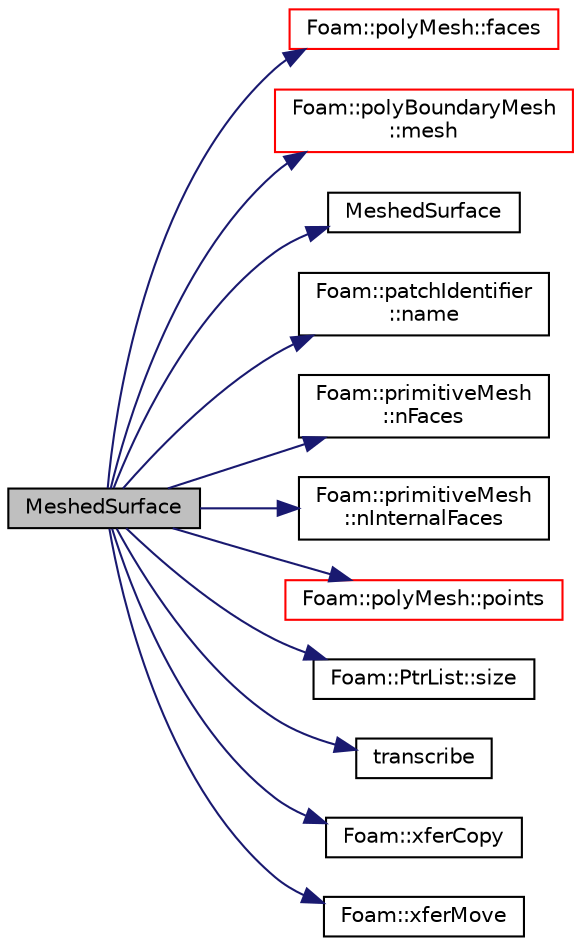 digraph "MeshedSurface"
{
  bgcolor="transparent";
  edge [fontname="Helvetica",fontsize="10",labelfontname="Helvetica",labelfontsize="10"];
  node [fontname="Helvetica",fontsize="10",shape=record];
  rankdir="LR";
  Node1 [label="MeshedSurface",height=0.2,width=0.4,color="black", fillcolor="grey75", style="filled", fontcolor="black"];
  Node1 -> Node2 [color="midnightblue",fontsize="10",style="solid",fontname="Helvetica"];
  Node2 [label="Foam::polyMesh::faces",height=0.2,width=0.4,color="red",URL="$a01917.html#a4434536d50d4c14116249da802a1e2b2",tooltip="Return raw faces. "];
  Node1 -> Node3 [color="midnightblue",fontsize="10",style="solid",fontname="Helvetica"];
  Node3 [label="Foam::polyBoundaryMesh\l::mesh",height=0.2,width=0.4,color="red",URL="$a01911.html#aa51573bc757d5d5bb058db0464886447",tooltip="Return the mesh reference. "];
  Node1 -> Node4 [color="midnightblue",fontsize="10",style="solid",fontname="Helvetica"];
  Node4 [label="MeshedSurface",height=0.2,width=0.4,color="black",URL="$a01464.html#a37262d2774b13ed52befff60995513b7",tooltip="Construct null. "];
  Node1 -> Node5 [color="midnightblue",fontsize="10",style="solid",fontname="Helvetica"];
  Node5 [label="Foam::patchIdentifier\l::name",height=0.2,width=0.4,color="black",URL="$a01800.html#a75b72488d2e82151b025744974919d5d",tooltip="Return name. "];
  Node1 -> Node6 [color="midnightblue",fontsize="10",style="solid",fontname="Helvetica"];
  Node6 [label="Foam::primitiveMesh\l::nFaces",height=0.2,width=0.4,color="black",URL="$a01969.html#a9be088de373a98524a153de7da0e92e8"];
  Node1 -> Node7 [color="midnightblue",fontsize="10",style="solid",fontname="Helvetica"];
  Node7 [label="Foam::primitiveMesh\l::nInternalFaces",height=0.2,width=0.4,color="black",URL="$a01969.html#aa1eec60bd258a70018b8ffda0dced7bb"];
  Node1 -> Node8 [color="midnightblue",fontsize="10",style="solid",fontname="Helvetica"];
  Node8 [label="Foam::polyMesh::points",height=0.2,width=0.4,color="red",URL="$a01917.html#a084ae534298576408f063a6b3b820959",tooltip="Return raw points. "];
  Node1 -> Node9 [color="midnightblue",fontsize="10",style="solid",fontname="Helvetica"];
  Node9 [label="Foam::PtrList::size",height=0.2,width=0.4,color="black",URL="$a02033.html#a723361dc2020160f5492e8fe2d09fa44",tooltip="Return the number of elements in the PtrList. "];
  Node1 -> Node10 [color="midnightblue",fontsize="10",style="solid",fontname="Helvetica"];
  Node10 [label="transcribe",height=0.2,width=0.4,color="black",URL="$a01464.html#a2421a74b7037fa2e703e56321c0f1d7e",tooltip="Transfer points/zones and transcribe face -> triFace. "];
  Node1 -> Node11 [color="midnightblue",fontsize="10",style="solid",fontname="Helvetica"];
  Node11 [label="Foam::xferCopy",height=0.2,width=0.4,color="black",URL="$a10733.html#a9304dc7c64f975ca4e54b1d6610de4d1",tooltip="Construct by copying the contents of the arg. "];
  Node1 -> Node12 [color="midnightblue",fontsize="10",style="solid",fontname="Helvetica"];
  Node12 [label="Foam::xferMove",height=0.2,width=0.4,color="black",URL="$a10733.html#ae3ad39ee5ad896e6d3c0f137ecd12abb",tooltip="Construct by transferring the contents of the arg. "];
}
